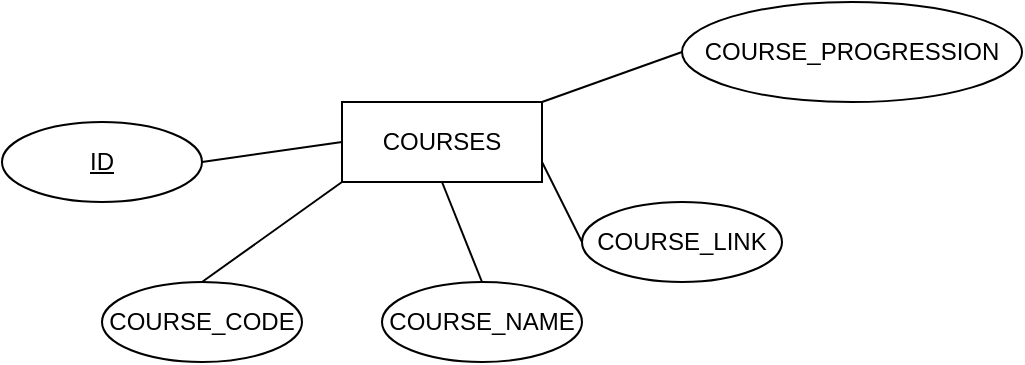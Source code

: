 <mxfile>
    <diagram id="MDGDw57Tycik042tzMEl" name="Page-1">
        <mxGraphModel dx="1073" dy="449" grid="1" gridSize="10" guides="1" tooltips="1" connect="1" arrows="1" fold="1" page="1" pageScale="1" pageWidth="850" pageHeight="1100" math="0" shadow="0">
            <root>
                <mxCell id="0"/>
                <mxCell id="1" parent="0"/>
                <mxCell id="2" value="COURSES" style="whiteSpace=wrap;html=1;align=center;" vertex="1" parent="1">
                    <mxGeometry x="370" y="210" width="100" height="40" as="geometry"/>
                </mxCell>
                <mxCell id="3" value="ID" style="ellipse;whiteSpace=wrap;html=1;align=center;fontStyle=4;" vertex="1" parent="1">
                    <mxGeometry x="200" y="220" width="100" height="40" as="geometry"/>
                </mxCell>
                <mxCell id="4" value="COURSE_CODE" style="ellipse;whiteSpace=wrap;html=1;align=center;" vertex="1" parent="1">
                    <mxGeometry x="250" y="300" width="100" height="40" as="geometry"/>
                </mxCell>
                <mxCell id="5" value="COURSE_NAME" style="ellipse;whiteSpace=wrap;html=1;align=center;" vertex="1" parent="1">
                    <mxGeometry x="390" y="300" width="100" height="40" as="geometry"/>
                </mxCell>
                <mxCell id="6" value="COURSE_LINK" style="ellipse;whiteSpace=wrap;html=1;align=center;" vertex="1" parent="1">
                    <mxGeometry x="490" y="260" width="100" height="40" as="geometry"/>
                </mxCell>
                <mxCell id="7" value="COURSE_PROGRESSION" style="ellipse;whiteSpace=wrap;html=1;align=center;" vertex="1" parent="1">
                    <mxGeometry x="540" y="160" width="170" height="50" as="geometry"/>
                </mxCell>
                <mxCell id="8" value="" style="endArrow=none;html=1;rounded=0;exitX=1;exitY=0.5;exitDx=0;exitDy=0;entryX=0;entryY=0.5;entryDx=0;entryDy=0;" edge="1" parent="1" source="3" target="2">
                    <mxGeometry relative="1" as="geometry">
                        <mxPoint x="340" y="230" as="sourcePoint"/>
                        <mxPoint x="500" y="230" as="targetPoint"/>
                    </mxGeometry>
                </mxCell>
                <mxCell id="9" value="" style="endArrow=none;html=1;rounded=0;exitX=0.5;exitY=0;exitDx=0;exitDy=0;entryX=0;entryY=1;entryDx=0;entryDy=0;" edge="1" parent="1" source="4" target="2">
                    <mxGeometry relative="1" as="geometry">
                        <mxPoint x="310" y="250" as="sourcePoint"/>
                        <mxPoint x="380" y="240" as="targetPoint"/>
                    </mxGeometry>
                </mxCell>
                <mxCell id="10" value="" style="endArrow=none;html=1;rounded=0;exitX=0.5;exitY=0;exitDx=0;exitDy=0;entryX=0.5;entryY=1;entryDx=0;entryDy=0;" edge="1" parent="1" source="5" target="2">
                    <mxGeometry relative="1" as="geometry">
                        <mxPoint x="310" y="310" as="sourcePoint"/>
                        <mxPoint x="380" y="260" as="targetPoint"/>
                    </mxGeometry>
                </mxCell>
                <mxCell id="11" value="" style="endArrow=none;html=1;rounded=0;exitX=0;exitY=0.5;exitDx=0;exitDy=0;entryX=1;entryY=0.75;entryDx=0;entryDy=0;" edge="1" parent="1" source="6" target="2">
                    <mxGeometry relative="1" as="geometry">
                        <mxPoint x="450" y="310" as="sourcePoint"/>
                        <mxPoint x="430" y="260" as="targetPoint"/>
                    </mxGeometry>
                </mxCell>
                <mxCell id="12" value="" style="endArrow=none;html=1;rounded=0;exitX=0;exitY=0.5;exitDx=0;exitDy=0;entryX=1;entryY=0;entryDx=0;entryDy=0;" edge="1" parent="1" source="7" target="2">
                    <mxGeometry relative="1" as="geometry">
                        <mxPoint x="500" y="290" as="sourcePoint"/>
                        <mxPoint x="480" y="250" as="targetPoint"/>
                    </mxGeometry>
                </mxCell>
            </root>
        </mxGraphModel>
    </diagram>
</mxfile>